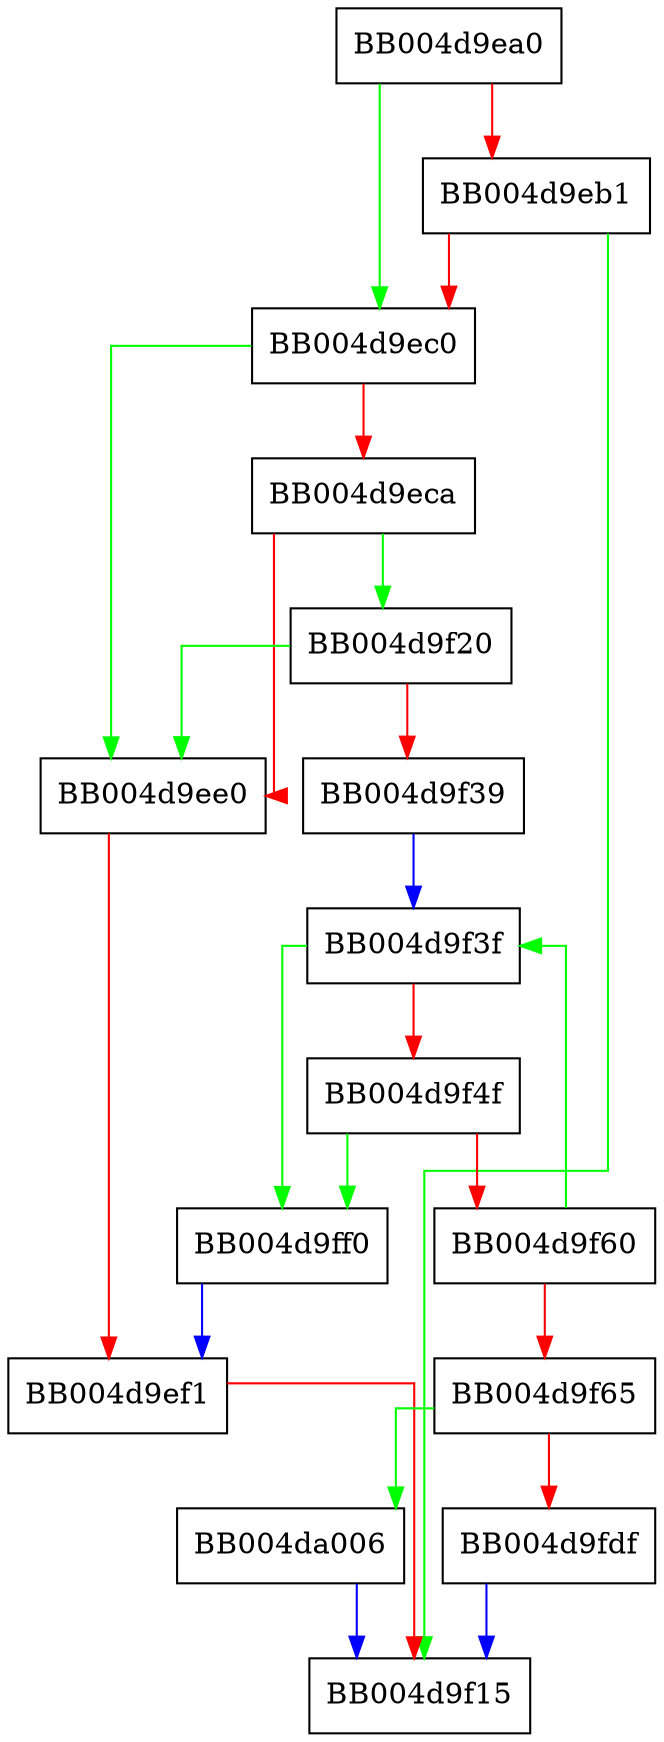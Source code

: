 digraph tls_parse_ctos_alpn {
  node [shape="box"];
  graph [splines=ortho];
  BB004d9ea0 -> BB004d9ec0 [color="green"];
  BB004d9ea0 -> BB004d9eb1 [color="red"];
  BB004d9eb1 -> BB004d9f15 [color="green"];
  BB004d9eb1 -> BB004d9ec0 [color="red"];
  BB004d9ec0 -> BB004d9ee0 [color="green"];
  BB004d9ec0 -> BB004d9eca [color="red"];
  BB004d9eca -> BB004d9f20 [color="green"];
  BB004d9eca -> BB004d9ee0 [color="red"];
  BB004d9ee0 -> BB004d9ef1 [color="red"];
  BB004d9ef1 -> BB004d9f15 [color="red"];
  BB004d9f20 -> BB004d9ee0 [color="green"];
  BB004d9f20 -> BB004d9f39 [color="red"];
  BB004d9f39 -> BB004d9f3f [color="blue"];
  BB004d9f3f -> BB004d9ff0 [color="green"];
  BB004d9f3f -> BB004d9f4f [color="red"];
  BB004d9f4f -> BB004d9ff0 [color="green"];
  BB004d9f4f -> BB004d9f60 [color="red"];
  BB004d9f60 -> BB004d9f3f [color="green"];
  BB004d9f60 -> BB004d9f65 [color="red"];
  BB004d9f65 -> BB004da006 [color="green"];
  BB004d9f65 -> BB004d9fdf [color="red"];
  BB004d9fdf -> BB004d9f15 [color="blue"];
  BB004d9ff0 -> BB004d9ef1 [color="blue"];
  BB004da006 -> BB004d9f15 [color="blue"];
}